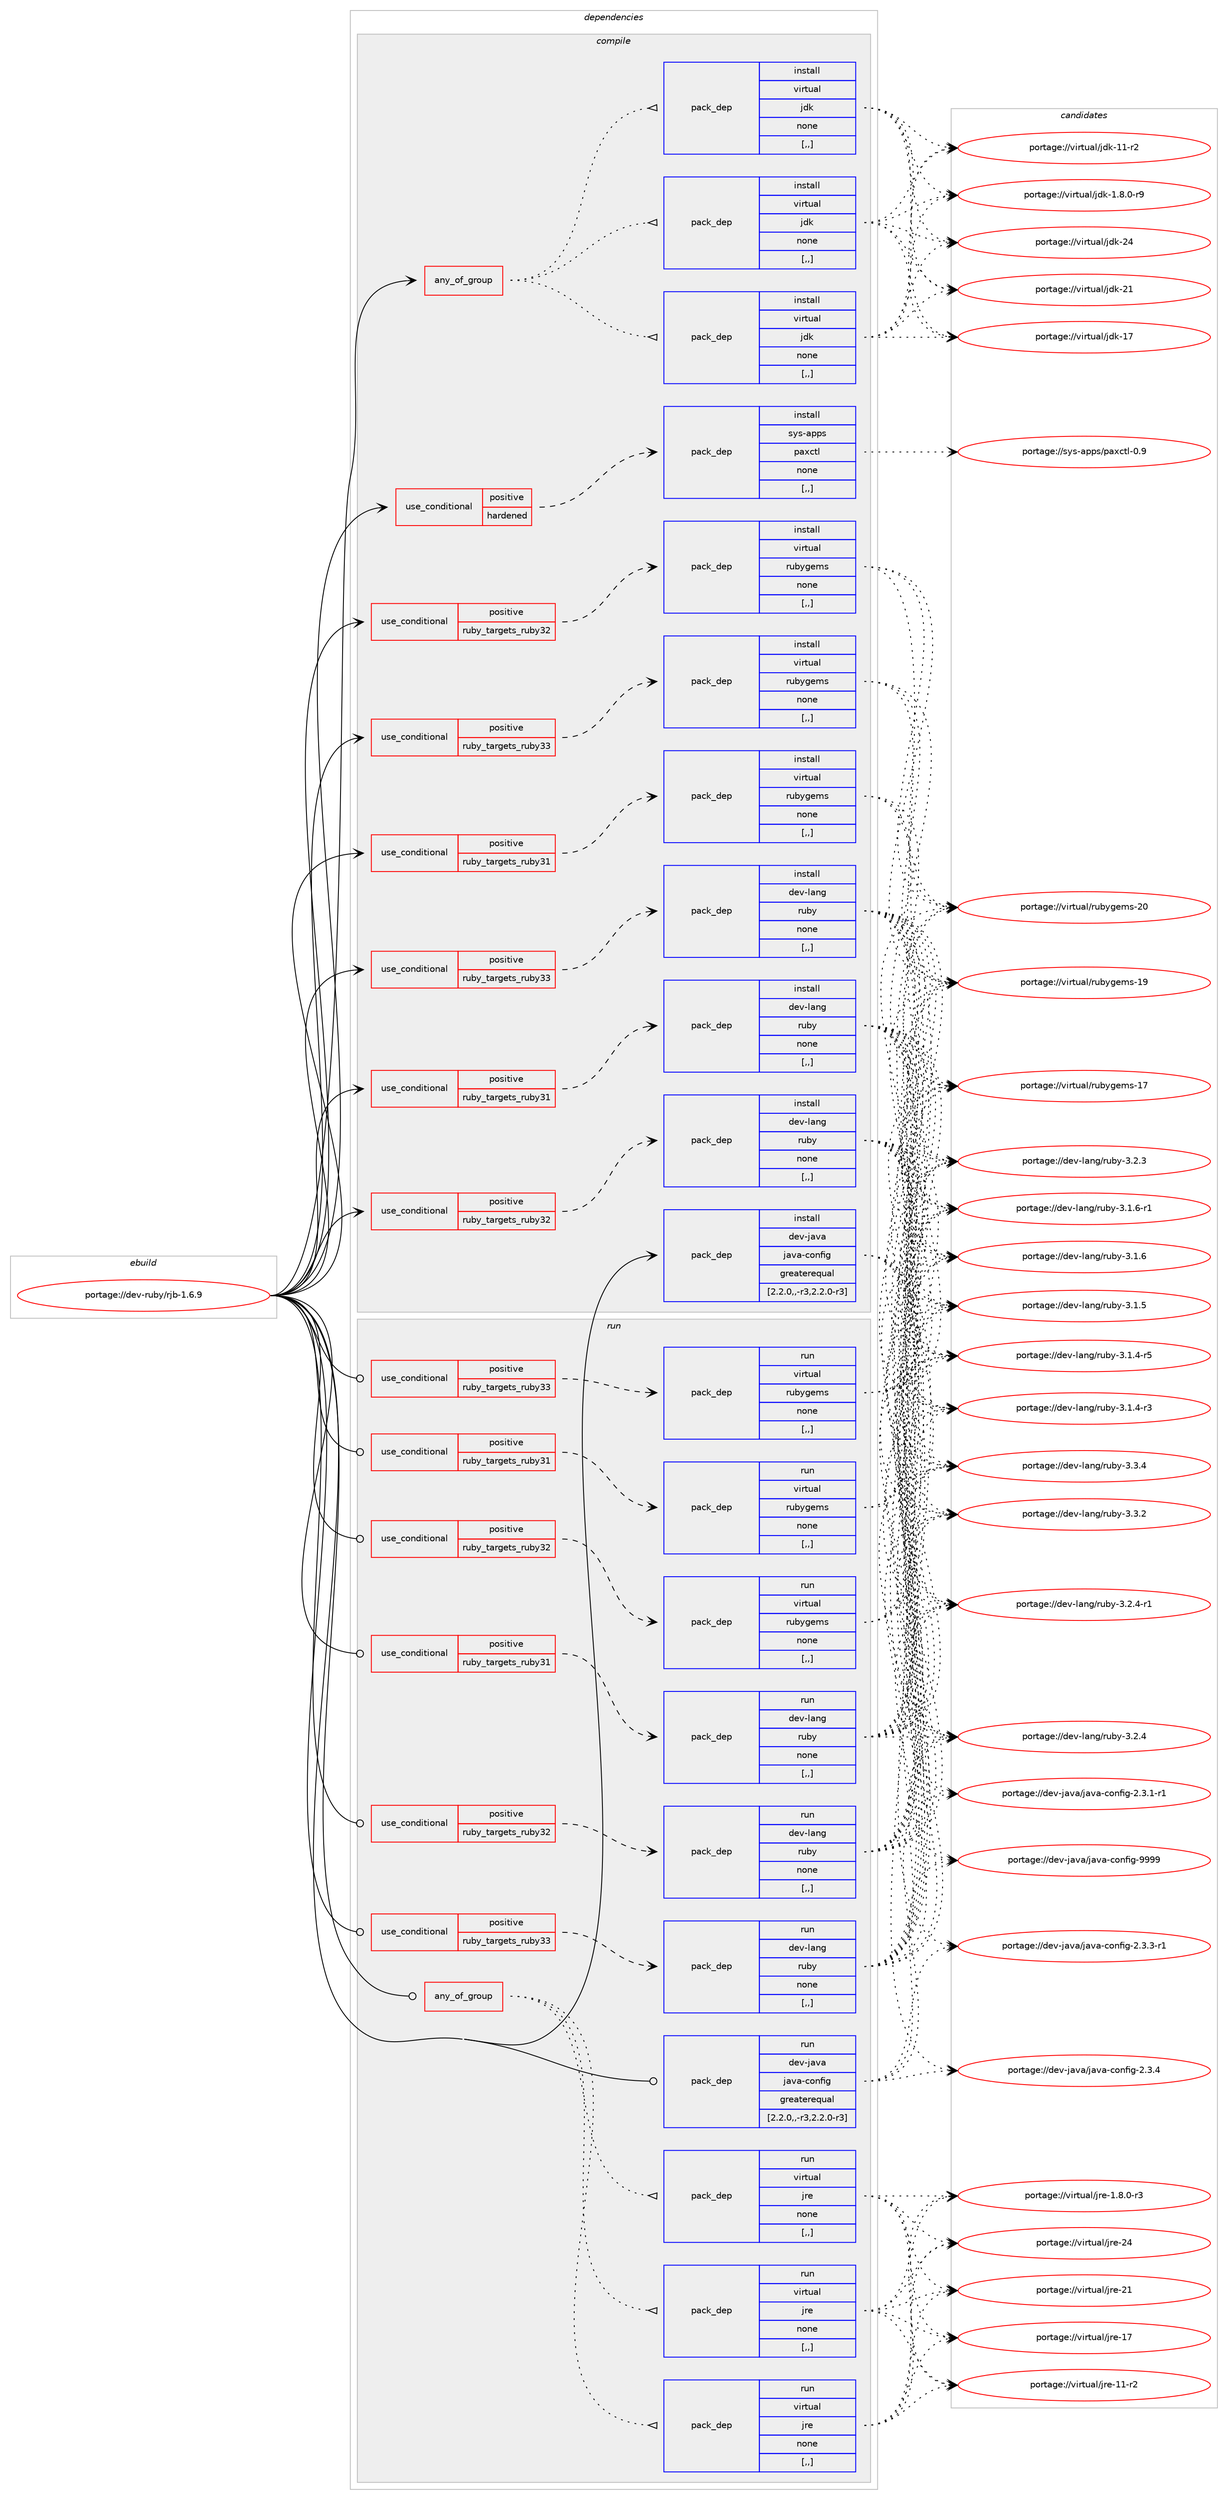 digraph prolog {

# *************
# Graph options
# *************

newrank=true;
concentrate=true;
compound=true;
graph [rankdir=LR,fontname=Helvetica,fontsize=10,ranksep=1.5];#, ranksep=2.5, nodesep=0.2];
edge  [arrowhead=vee];
node  [fontname=Helvetica,fontsize=10];

# **********
# The ebuild
# **********

subgraph cluster_leftcol {
color=gray;
label=<<i>ebuild</i>>;
id [label="portage://dev-ruby/rjb-1.6.9", color=red, width=4, href="../dev-ruby/rjb-1.6.9.svg"];
}

# ****************
# The dependencies
# ****************

subgraph cluster_midcol {
color=gray;
label=<<i>dependencies</i>>;
subgraph cluster_compile {
fillcolor="#eeeeee";
style=filled;
label=<<i>compile</i>>;
subgraph any1213 {
dependency199573 [label=<<TABLE BORDER="0" CELLBORDER="1" CELLSPACING="0" CELLPADDING="4"><TR><TD CELLPADDING="10">any_of_group</TD></TR></TABLE>>, shape=none, color=red];subgraph pack143314 {
dependency199574 [label=<<TABLE BORDER="0" CELLBORDER="1" CELLSPACING="0" CELLPADDING="4" WIDTH="220"><TR><TD ROWSPAN="6" CELLPADDING="30">pack_dep</TD></TR><TR><TD WIDTH="110">install</TD></TR><TR><TD>virtual</TD></TR><TR><TD>jdk</TD></TR><TR><TD>none</TD></TR><TR><TD>[,,]</TD></TR></TABLE>>, shape=none, color=blue];
}
dependency199573:e -> dependency199574:w [weight=20,style="dotted",arrowhead="oinv"];
subgraph pack143315 {
dependency199575 [label=<<TABLE BORDER="0" CELLBORDER="1" CELLSPACING="0" CELLPADDING="4" WIDTH="220"><TR><TD ROWSPAN="6" CELLPADDING="30">pack_dep</TD></TR><TR><TD WIDTH="110">install</TD></TR><TR><TD>virtual</TD></TR><TR><TD>jdk</TD></TR><TR><TD>none</TD></TR><TR><TD>[,,]</TD></TR></TABLE>>, shape=none, color=blue];
}
dependency199573:e -> dependency199575:w [weight=20,style="dotted",arrowhead="oinv"];
subgraph pack143316 {
dependency199576 [label=<<TABLE BORDER="0" CELLBORDER="1" CELLSPACING="0" CELLPADDING="4" WIDTH="220"><TR><TD ROWSPAN="6" CELLPADDING="30">pack_dep</TD></TR><TR><TD WIDTH="110">install</TD></TR><TR><TD>virtual</TD></TR><TR><TD>jdk</TD></TR><TR><TD>none</TD></TR><TR><TD>[,,]</TD></TR></TABLE>>, shape=none, color=blue];
}
dependency199573:e -> dependency199576:w [weight=20,style="dotted",arrowhead="oinv"];
}
id:e -> dependency199573:w [weight=20,style="solid",arrowhead="vee"];
subgraph cond54896 {
dependency199577 [label=<<TABLE BORDER="0" CELLBORDER="1" CELLSPACING="0" CELLPADDING="4"><TR><TD ROWSPAN="3" CELLPADDING="10">use_conditional</TD></TR><TR><TD>positive</TD></TR><TR><TD>hardened</TD></TR></TABLE>>, shape=none, color=red];
subgraph pack143317 {
dependency199578 [label=<<TABLE BORDER="0" CELLBORDER="1" CELLSPACING="0" CELLPADDING="4" WIDTH="220"><TR><TD ROWSPAN="6" CELLPADDING="30">pack_dep</TD></TR><TR><TD WIDTH="110">install</TD></TR><TR><TD>sys-apps</TD></TR><TR><TD>paxctl</TD></TR><TR><TD>none</TD></TR><TR><TD>[,,]</TD></TR></TABLE>>, shape=none, color=blue];
}
dependency199577:e -> dependency199578:w [weight=20,style="dashed",arrowhead="vee"];
}
id:e -> dependency199577:w [weight=20,style="solid",arrowhead="vee"];
subgraph cond54897 {
dependency199579 [label=<<TABLE BORDER="0" CELLBORDER="1" CELLSPACING="0" CELLPADDING="4"><TR><TD ROWSPAN="3" CELLPADDING="10">use_conditional</TD></TR><TR><TD>positive</TD></TR><TR><TD>ruby_targets_ruby31</TD></TR></TABLE>>, shape=none, color=red];
subgraph pack143318 {
dependency199580 [label=<<TABLE BORDER="0" CELLBORDER="1" CELLSPACING="0" CELLPADDING="4" WIDTH="220"><TR><TD ROWSPAN="6" CELLPADDING="30">pack_dep</TD></TR><TR><TD WIDTH="110">install</TD></TR><TR><TD>dev-lang</TD></TR><TR><TD>ruby</TD></TR><TR><TD>none</TD></TR><TR><TD>[,,]</TD></TR></TABLE>>, shape=none, color=blue];
}
dependency199579:e -> dependency199580:w [weight=20,style="dashed",arrowhead="vee"];
}
id:e -> dependency199579:w [weight=20,style="solid",arrowhead="vee"];
subgraph cond54898 {
dependency199581 [label=<<TABLE BORDER="0" CELLBORDER="1" CELLSPACING="0" CELLPADDING="4"><TR><TD ROWSPAN="3" CELLPADDING="10">use_conditional</TD></TR><TR><TD>positive</TD></TR><TR><TD>ruby_targets_ruby31</TD></TR></TABLE>>, shape=none, color=red];
subgraph pack143319 {
dependency199582 [label=<<TABLE BORDER="0" CELLBORDER="1" CELLSPACING="0" CELLPADDING="4" WIDTH="220"><TR><TD ROWSPAN="6" CELLPADDING="30">pack_dep</TD></TR><TR><TD WIDTH="110">install</TD></TR><TR><TD>virtual</TD></TR><TR><TD>rubygems</TD></TR><TR><TD>none</TD></TR><TR><TD>[,,]</TD></TR></TABLE>>, shape=none, color=blue];
}
dependency199581:e -> dependency199582:w [weight=20,style="dashed",arrowhead="vee"];
}
id:e -> dependency199581:w [weight=20,style="solid",arrowhead="vee"];
subgraph cond54899 {
dependency199583 [label=<<TABLE BORDER="0" CELLBORDER="1" CELLSPACING="0" CELLPADDING="4"><TR><TD ROWSPAN="3" CELLPADDING="10">use_conditional</TD></TR><TR><TD>positive</TD></TR><TR><TD>ruby_targets_ruby32</TD></TR></TABLE>>, shape=none, color=red];
subgraph pack143320 {
dependency199584 [label=<<TABLE BORDER="0" CELLBORDER="1" CELLSPACING="0" CELLPADDING="4" WIDTH="220"><TR><TD ROWSPAN="6" CELLPADDING="30">pack_dep</TD></TR><TR><TD WIDTH="110">install</TD></TR><TR><TD>dev-lang</TD></TR><TR><TD>ruby</TD></TR><TR><TD>none</TD></TR><TR><TD>[,,]</TD></TR></TABLE>>, shape=none, color=blue];
}
dependency199583:e -> dependency199584:w [weight=20,style="dashed",arrowhead="vee"];
}
id:e -> dependency199583:w [weight=20,style="solid",arrowhead="vee"];
subgraph cond54900 {
dependency199585 [label=<<TABLE BORDER="0" CELLBORDER="1" CELLSPACING="0" CELLPADDING="4"><TR><TD ROWSPAN="3" CELLPADDING="10">use_conditional</TD></TR><TR><TD>positive</TD></TR><TR><TD>ruby_targets_ruby32</TD></TR></TABLE>>, shape=none, color=red];
subgraph pack143321 {
dependency199586 [label=<<TABLE BORDER="0" CELLBORDER="1" CELLSPACING="0" CELLPADDING="4" WIDTH="220"><TR><TD ROWSPAN="6" CELLPADDING="30">pack_dep</TD></TR><TR><TD WIDTH="110">install</TD></TR><TR><TD>virtual</TD></TR><TR><TD>rubygems</TD></TR><TR><TD>none</TD></TR><TR><TD>[,,]</TD></TR></TABLE>>, shape=none, color=blue];
}
dependency199585:e -> dependency199586:w [weight=20,style="dashed",arrowhead="vee"];
}
id:e -> dependency199585:w [weight=20,style="solid",arrowhead="vee"];
subgraph cond54901 {
dependency199587 [label=<<TABLE BORDER="0" CELLBORDER="1" CELLSPACING="0" CELLPADDING="4"><TR><TD ROWSPAN="3" CELLPADDING="10">use_conditional</TD></TR><TR><TD>positive</TD></TR><TR><TD>ruby_targets_ruby33</TD></TR></TABLE>>, shape=none, color=red];
subgraph pack143322 {
dependency199588 [label=<<TABLE BORDER="0" CELLBORDER="1" CELLSPACING="0" CELLPADDING="4" WIDTH="220"><TR><TD ROWSPAN="6" CELLPADDING="30">pack_dep</TD></TR><TR><TD WIDTH="110">install</TD></TR><TR><TD>dev-lang</TD></TR><TR><TD>ruby</TD></TR><TR><TD>none</TD></TR><TR><TD>[,,]</TD></TR></TABLE>>, shape=none, color=blue];
}
dependency199587:e -> dependency199588:w [weight=20,style="dashed",arrowhead="vee"];
}
id:e -> dependency199587:w [weight=20,style="solid",arrowhead="vee"];
subgraph cond54902 {
dependency199589 [label=<<TABLE BORDER="0" CELLBORDER="1" CELLSPACING="0" CELLPADDING="4"><TR><TD ROWSPAN="3" CELLPADDING="10">use_conditional</TD></TR><TR><TD>positive</TD></TR><TR><TD>ruby_targets_ruby33</TD></TR></TABLE>>, shape=none, color=red];
subgraph pack143323 {
dependency199590 [label=<<TABLE BORDER="0" CELLBORDER="1" CELLSPACING="0" CELLPADDING="4" WIDTH="220"><TR><TD ROWSPAN="6" CELLPADDING="30">pack_dep</TD></TR><TR><TD WIDTH="110">install</TD></TR><TR><TD>virtual</TD></TR><TR><TD>rubygems</TD></TR><TR><TD>none</TD></TR><TR><TD>[,,]</TD></TR></TABLE>>, shape=none, color=blue];
}
dependency199589:e -> dependency199590:w [weight=20,style="dashed",arrowhead="vee"];
}
id:e -> dependency199589:w [weight=20,style="solid",arrowhead="vee"];
subgraph pack143324 {
dependency199591 [label=<<TABLE BORDER="0" CELLBORDER="1" CELLSPACING="0" CELLPADDING="4" WIDTH="220"><TR><TD ROWSPAN="6" CELLPADDING="30">pack_dep</TD></TR><TR><TD WIDTH="110">install</TD></TR><TR><TD>dev-java</TD></TR><TR><TD>java-config</TD></TR><TR><TD>greaterequal</TD></TR><TR><TD>[2.2.0,,-r3,2.2.0-r3]</TD></TR></TABLE>>, shape=none, color=blue];
}
id:e -> dependency199591:w [weight=20,style="solid",arrowhead="vee"];
}
subgraph cluster_compileandrun {
fillcolor="#eeeeee";
style=filled;
label=<<i>compile and run</i>>;
}
subgraph cluster_run {
fillcolor="#eeeeee";
style=filled;
label=<<i>run</i>>;
subgraph any1214 {
dependency199592 [label=<<TABLE BORDER="0" CELLBORDER="1" CELLSPACING="0" CELLPADDING="4"><TR><TD CELLPADDING="10">any_of_group</TD></TR></TABLE>>, shape=none, color=red];subgraph pack143325 {
dependency199593 [label=<<TABLE BORDER="0" CELLBORDER="1" CELLSPACING="0" CELLPADDING="4" WIDTH="220"><TR><TD ROWSPAN="6" CELLPADDING="30">pack_dep</TD></TR><TR><TD WIDTH="110">run</TD></TR><TR><TD>virtual</TD></TR><TR><TD>jre</TD></TR><TR><TD>none</TD></TR><TR><TD>[,,]</TD></TR></TABLE>>, shape=none, color=blue];
}
dependency199592:e -> dependency199593:w [weight=20,style="dotted",arrowhead="oinv"];
subgraph pack143326 {
dependency199594 [label=<<TABLE BORDER="0" CELLBORDER="1" CELLSPACING="0" CELLPADDING="4" WIDTH="220"><TR><TD ROWSPAN="6" CELLPADDING="30">pack_dep</TD></TR><TR><TD WIDTH="110">run</TD></TR><TR><TD>virtual</TD></TR><TR><TD>jre</TD></TR><TR><TD>none</TD></TR><TR><TD>[,,]</TD></TR></TABLE>>, shape=none, color=blue];
}
dependency199592:e -> dependency199594:w [weight=20,style="dotted",arrowhead="oinv"];
subgraph pack143327 {
dependency199595 [label=<<TABLE BORDER="0" CELLBORDER="1" CELLSPACING="0" CELLPADDING="4" WIDTH="220"><TR><TD ROWSPAN="6" CELLPADDING="30">pack_dep</TD></TR><TR><TD WIDTH="110">run</TD></TR><TR><TD>virtual</TD></TR><TR><TD>jre</TD></TR><TR><TD>none</TD></TR><TR><TD>[,,]</TD></TR></TABLE>>, shape=none, color=blue];
}
dependency199592:e -> dependency199595:w [weight=20,style="dotted",arrowhead="oinv"];
}
id:e -> dependency199592:w [weight=20,style="solid",arrowhead="odot"];
subgraph cond54903 {
dependency199596 [label=<<TABLE BORDER="0" CELLBORDER="1" CELLSPACING="0" CELLPADDING="4"><TR><TD ROWSPAN="3" CELLPADDING="10">use_conditional</TD></TR><TR><TD>positive</TD></TR><TR><TD>ruby_targets_ruby31</TD></TR></TABLE>>, shape=none, color=red];
subgraph pack143328 {
dependency199597 [label=<<TABLE BORDER="0" CELLBORDER="1" CELLSPACING="0" CELLPADDING="4" WIDTH="220"><TR><TD ROWSPAN="6" CELLPADDING="30">pack_dep</TD></TR><TR><TD WIDTH="110">run</TD></TR><TR><TD>dev-lang</TD></TR><TR><TD>ruby</TD></TR><TR><TD>none</TD></TR><TR><TD>[,,]</TD></TR></TABLE>>, shape=none, color=blue];
}
dependency199596:e -> dependency199597:w [weight=20,style="dashed",arrowhead="vee"];
}
id:e -> dependency199596:w [weight=20,style="solid",arrowhead="odot"];
subgraph cond54904 {
dependency199598 [label=<<TABLE BORDER="0" CELLBORDER="1" CELLSPACING="0" CELLPADDING="4"><TR><TD ROWSPAN="3" CELLPADDING="10">use_conditional</TD></TR><TR><TD>positive</TD></TR><TR><TD>ruby_targets_ruby31</TD></TR></TABLE>>, shape=none, color=red];
subgraph pack143329 {
dependency199599 [label=<<TABLE BORDER="0" CELLBORDER="1" CELLSPACING="0" CELLPADDING="4" WIDTH="220"><TR><TD ROWSPAN="6" CELLPADDING="30">pack_dep</TD></TR><TR><TD WIDTH="110">run</TD></TR><TR><TD>virtual</TD></TR><TR><TD>rubygems</TD></TR><TR><TD>none</TD></TR><TR><TD>[,,]</TD></TR></TABLE>>, shape=none, color=blue];
}
dependency199598:e -> dependency199599:w [weight=20,style="dashed",arrowhead="vee"];
}
id:e -> dependency199598:w [weight=20,style="solid",arrowhead="odot"];
subgraph cond54905 {
dependency199600 [label=<<TABLE BORDER="0" CELLBORDER="1" CELLSPACING="0" CELLPADDING="4"><TR><TD ROWSPAN="3" CELLPADDING="10">use_conditional</TD></TR><TR><TD>positive</TD></TR><TR><TD>ruby_targets_ruby32</TD></TR></TABLE>>, shape=none, color=red];
subgraph pack143330 {
dependency199601 [label=<<TABLE BORDER="0" CELLBORDER="1" CELLSPACING="0" CELLPADDING="4" WIDTH="220"><TR><TD ROWSPAN="6" CELLPADDING="30">pack_dep</TD></TR><TR><TD WIDTH="110">run</TD></TR><TR><TD>dev-lang</TD></TR><TR><TD>ruby</TD></TR><TR><TD>none</TD></TR><TR><TD>[,,]</TD></TR></TABLE>>, shape=none, color=blue];
}
dependency199600:e -> dependency199601:w [weight=20,style="dashed",arrowhead="vee"];
}
id:e -> dependency199600:w [weight=20,style="solid",arrowhead="odot"];
subgraph cond54906 {
dependency199602 [label=<<TABLE BORDER="0" CELLBORDER="1" CELLSPACING="0" CELLPADDING="4"><TR><TD ROWSPAN="3" CELLPADDING="10">use_conditional</TD></TR><TR><TD>positive</TD></TR><TR><TD>ruby_targets_ruby32</TD></TR></TABLE>>, shape=none, color=red];
subgraph pack143331 {
dependency199603 [label=<<TABLE BORDER="0" CELLBORDER="1" CELLSPACING="0" CELLPADDING="4" WIDTH="220"><TR><TD ROWSPAN="6" CELLPADDING="30">pack_dep</TD></TR><TR><TD WIDTH="110">run</TD></TR><TR><TD>virtual</TD></TR><TR><TD>rubygems</TD></TR><TR><TD>none</TD></TR><TR><TD>[,,]</TD></TR></TABLE>>, shape=none, color=blue];
}
dependency199602:e -> dependency199603:w [weight=20,style="dashed",arrowhead="vee"];
}
id:e -> dependency199602:w [weight=20,style="solid",arrowhead="odot"];
subgraph cond54907 {
dependency199604 [label=<<TABLE BORDER="0" CELLBORDER="1" CELLSPACING="0" CELLPADDING="4"><TR><TD ROWSPAN="3" CELLPADDING="10">use_conditional</TD></TR><TR><TD>positive</TD></TR><TR><TD>ruby_targets_ruby33</TD></TR></TABLE>>, shape=none, color=red];
subgraph pack143332 {
dependency199605 [label=<<TABLE BORDER="0" CELLBORDER="1" CELLSPACING="0" CELLPADDING="4" WIDTH="220"><TR><TD ROWSPAN="6" CELLPADDING="30">pack_dep</TD></TR><TR><TD WIDTH="110">run</TD></TR><TR><TD>dev-lang</TD></TR><TR><TD>ruby</TD></TR><TR><TD>none</TD></TR><TR><TD>[,,]</TD></TR></TABLE>>, shape=none, color=blue];
}
dependency199604:e -> dependency199605:w [weight=20,style="dashed",arrowhead="vee"];
}
id:e -> dependency199604:w [weight=20,style="solid",arrowhead="odot"];
subgraph cond54908 {
dependency199606 [label=<<TABLE BORDER="0" CELLBORDER="1" CELLSPACING="0" CELLPADDING="4"><TR><TD ROWSPAN="3" CELLPADDING="10">use_conditional</TD></TR><TR><TD>positive</TD></TR><TR><TD>ruby_targets_ruby33</TD></TR></TABLE>>, shape=none, color=red];
subgraph pack143333 {
dependency199607 [label=<<TABLE BORDER="0" CELLBORDER="1" CELLSPACING="0" CELLPADDING="4" WIDTH="220"><TR><TD ROWSPAN="6" CELLPADDING="30">pack_dep</TD></TR><TR><TD WIDTH="110">run</TD></TR><TR><TD>virtual</TD></TR><TR><TD>rubygems</TD></TR><TR><TD>none</TD></TR><TR><TD>[,,]</TD></TR></TABLE>>, shape=none, color=blue];
}
dependency199606:e -> dependency199607:w [weight=20,style="dashed",arrowhead="vee"];
}
id:e -> dependency199606:w [weight=20,style="solid",arrowhead="odot"];
subgraph pack143334 {
dependency199608 [label=<<TABLE BORDER="0" CELLBORDER="1" CELLSPACING="0" CELLPADDING="4" WIDTH="220"><TR><TD ROWSPAN="6" CELLPADDING="30">pack_dep</TD></TR><TR><TD WIDTH="110">run</TD></TR><TR><TD>dev-java</TD></TR><TR><TD>java-config</TD></TR><TR><TD>greaterequal</TD></TR><TR><TD>[2.2.0,,-r3,2.2.0-r3]</TD></TR></TABLE>>, shape=none, color=blue];
}
id:e -> dependency199608:w [weight=20,style="solid",arrowhead="odot"];
}
}

# **************
# The candidates
# **************

subgraph cluster_choices {
rank=same;
color=gray;
label=<<i>candidates</i>>;

subgraph choice143314 {
color=black;
nodesep=1;
choice1181051141161179710847106100107455052 [label="portage://virtual/jdk-24", color=red, width=4,href="../virtual/jdk-24.svg"];
choice1181051141161179710847106100107455049 [label="portage://virtual/jdk-21", color=red, width=4,href="../virtual/jdk-21.svg"];
choice1181051141161179710847106100107454955 [label="portage://virtual/jdk-17", color=red, width=4,href="../virtual/jdk-17.svg"];
choice11810511411611797108471061001074549494511450 [label="portage://virtual/jdk-11-r2", color=red, width=4,href="../virtual/jdk-11-r2.svg"];
choice11810511411611797108471061001074549465646484511457 [label="portage://virtual/jdk-1.8.0-r9", color=red, width=4,href="../virtual/jdk-1.8.0-r9.svg"];
dependency199574:e -> choice1181051141161179710847106100107455052:w [style=dotted,weight="100"];
dependency199574:e -> choice1181051141161179710847106100107455049:w [style=dotted,weight="100"];
dependency199574:e -> choice1181051141161179710847106100107454955:w [style=dotted,weight="100"];
dependency199574:e -> choice11810511411611797108471061001074549494511450:w [style=dotted,weight="100"];
dependency199574:e -> choice11810511411611797108471061001074549465646484511457:w [style=dotted,weight="100"];
}
subgraph choice143315 {
color=black;
nodesep=1;
choice1181051141161179710847106100107455052 [label="portage://virtual/jdk-24", color=red, width=4,href="../virtual/jdk-24.svg"];
choice1181051141161179710847106100107455049 [label="portage://virtual/jdk-21", color=red, width=4,href="../virtual/jdk-21.svg"];
choice1181051141161179710847106100107454955 [label="portage://virtual/jdk-17", color=red, width=4,href="../virtual/jdk-17.svg"];
choice11810511411611797108471061001074549494511450 [label="portage://virtual/jdk-11-r2", color=red, width=4,href="../virtual/jdk-11-r2.svg"];
choice11810511411611797108471061001074549465646484511457 [label="portage://virtual/jdk-1.8.0-r9", color=red, width=4,href="../virtual/jdk-1.8.0-r9.svg"];
dependency199575:e -> choice1181051141161179710847106100107455052:w [style=dotted,weight="100"];
dependency199575:e -> choice1181051141161179710847106100107455049:w [style=dotted,weight="100"];
dependency199575:e -> choice1181051141161179710847106100107454955:w [style=dotted,weight="100"];
dependency199575:e -> choice11810511411611797108471061001074549494511450:w [style=dotted,weight="100"];
dependency199575:e -> choice11810511411611797108471061001074549465646484511457:w [style=dotted,weight="100"];
}
subgraph choice143316 {
color=black;
nodesep=1;
choice1181051141161179710847106100107455052 [label="portage://virtual/jdk-24", color=red, width=4,href="../virtual/jdk-24.svg"];
choice1181051141161179710847106100107455049 [label="portage://virtual/jdk-21", color=red, width=4,href="../virtual/jdk-21.svg"];
choice1181051141161179710847106100107454955 [label="portage://virtual/jdk-17", color=red, width=4,href="../virtual/jdk-17.svg"];
choice11810511411611797108471061001074549494511450 [label="portage://virtual/jdk-11-r2", color=red, width=4,href="../virtual/jdk-11-r2.svg"];
choice11810511411611797108471061001074549465646484511457 [label="portage://virtual/jdk-1.8.0-r9", color=red, width=4,href="../virtual/jdk-1.8.0-r9.svg"];
dependency199576:e -> choice1181051141161179710847106100107455052:w [style=dotted,weight="100"];
dependency199576:e -> choice1181051141161179710847106100107455049:w [style=dotted,weight="100"];
dependency199576:e -> choice1181051141161179710847106100107454955:w [style=dotted,weight="100"];
dependency199576:e -> choice11810511411611797108471061001074549494511450:w [style=dotted,weight="100"];
dependency199576:e -> choice11810511411611797108471061001074549465646484511457:w [style=dotted,weight="100"];
}
subgraph choice143317 {
color=black;
nodesep=1;
choice115121115459711211211547112971209911610845484657 [label="portage://sys-apps/paxctl-0.9", color=red, width=4,href="../sys-apps/paxctl-0.9.svg"];
dependency199578:e -> choice115121115459711211211547112971209911610845484657:w [style=dotted,weight="100"];
}
subgraph choice143318 {
color=black;
nodesep=1;
choice10010111845108971101034711411798121455146514652 [label="portage://dev-lang/ruby-3.3.4", color=red, width=4,href="../dev-lang/ruby-3.3.4.svg"];
choice10010111845108971101034711411798121455146514650 [label="portage://dev-lang/ruby-3.3.2", color=red, width=4,href="../dev-lang/ruby-3.3.2.svg"];
choice100101118451089711010347114117981214551465046524511449 [label="portage://dev-lang/ruby-3.2.4-r1", color=red, width=4,href="../dev-lang/ruby-3.2.4-r1.svg"];
choice10010111845108971101034711411798121455146504652 [label="portage://dev-lang/ruby-3.2.4", color=red, width=4,href="../dev-lang/ruby-3.2.4.svg"];
choice10010111845108971101034711411798121455146504651 [label="portage://dev-lang/ruby-3.2.3", color=red, width=4,href="../dev-lang/ruby-3.2.3.svg"];
choice100101118451089711010347114117981214551464946544511449 [label="portage://dev-lang/ruby-3.1.6-r1", color=red, width=4,href="../dev-lang/ruby-3.1.6-r1.svg"];
choice10010111845108971101034711411798121455146494654 [label="portage://dev-lang/ruby-3.1.6", color=red, width=4,href="../dev-lang/ruby-3.1.6.svg"];
choice10010111845108971101034711411798121455146494653 [label="portage://dev-lang/ruby-3.1.5", color=red, width=4,href="../dev-lang/ruby-3.1.5.svg"];
choice100101118451089711010347114117981214551464946524511453 [label="portage://dev-lang/ruby-3.1.4-r5", color=red, width=4,href="../dev-lang/ruby-3.1.4-r5.svg"];
choice100101118451089711010347114117981214551464946524511451 [label="portage://dev-lang/ruby-3.1.4-r3", color=red, width=4,href="../dev-lang/ruby-3.1.4-r3.svg"];
dependency199580:e -> choice10010111845108971101034711411798121455146514652:w [style=dotted,weight="100"];
dependency199580:e -> choice10010111845108971101034711411798121455146514650:w [style=dotted,weight="100"];
dependency199580:e -> choice100101118451089711010347114117981214551465046524511449:w [style=dotted,weight="100"];
dependency199580:e -> choice10010111845108971101034711411798121455146504652:w [style=dotted,weight="100"];
dependency199580:e -> choice10010111845108971101034711411798121455146504651:w [style=dotted,weight="100"];
dependency199580:e -> choice100101118451089711010347114117981214551464946544511449:w [style=dotted,weight="100"];
dependency199580:e -> choice10010111845108971101034711411798121455146494654:w [style=dotted,weight="100"];
dependency199580:e -> choice10010111845108971101034711411798121455146494653:w [style=dotted,weight="100"];
dependency199580:e -> choice100101118451089711010347114117981214551464946524511453:w [style=dotted,weight="100"];
dependency199580:e -> choice100101118451089711010347114117981214551464946524511451:w [style=dotted,weight="100"];
}
subgraph choice143319 {
color=black;
nodesep=1;
choice118105114116117971084711411798121103101109115455048 [label="portage://virtual/rubygems-20", color=red, width=4,href="../virtual/rubygems-20.svg"];
choice118105114116117971084711411798121103101109115454957 [label="portage://virtual/rubygems-19", color=red, width=4,href="../virtual/rubygems-19.svg"];
choice118105114116117971084711411798121103101109115454955 [label="portage://virtual/rubygems-17", color=red, width=4,href="../virtual/rubygems-17.svg"];
dependency199582:e -> choice118105114116117971084711411798121103101109115455048:w [style=dotted,weight="100"];
dependency199582:e -> choice118105114116117971084711411798121103101109115454957:w [style=dotted,weight="100"];
dependency199582:e -> choice118105114116117971084711411798121103101109115454955:w [style=dotted,weight="100"];
}
subgraph choice143320 {
color=black;
nodesep=1;
choice10010111845108971101034711411798121455146514652 [label="portage://dev-lang/ruby-3.3.4", color=red, width=4,href="../dev-lang/ruby-3.3.4.svg"];
choice10010111845108971101034711411798121455146514650 [label="portage://dev-lang/ruby-3.3.2", color=red, width=4,href="../dev-lang/ruby-3.3.2.svg"];
choice100101118451089711010347114117981214551465046524511449 [label="portage://dev-lang/ruby-3.2.4-r1", color=red, width=4,href="../dev-lang/ruby-3.2.4-r1.svg"];
choice10010111845108971101034711411798121455146504652 [label="portage://dev-lang/ruby-3.2.4", color=red, width=4,href="../dev-lang/ruby-3.2.4.svg"];
choice10010111845108971101034711411798121455146504651 [label="portage://dev-lang/ruby-3.2.3", color=red, width=4,href="../dev-lang/ruby-3.2.3.svg"];
choice100101118451089711010347114117981214551464946544511449 [label="portage://dev-lang/ruby-3.1.6-r1", color=red, width=4,href="../dev-lang/ruby-3.1.6-r1.svg"];
choice10010111845108971101034711411798121455146494654 [label="portage://dev-lang/ruby-3.1.6", color=red, width=4,href="../dev-lang/ruby-3.1.6.svg"];
choice10010111845108971101034711411798121455146494653 [label="portage://dev-lang/ruby-3.1.5", color=red, width=4,href="../dev-lang/ruby-3.1.5.svg"];
choice100101118451089711010347114117981214551464946524511453 [label="portage://dev-lang/ruby-3.1.4-r5", color=red, width=4,href="../dev-lang/ruby-3.1.4-r5.svg"];
choice100101118451089711010347114117981214551464946524511451 [label="portage://dev-lang/ruby-3.1.4-r3", color=red, width=4,href="../dev-lang/ruby-3.1.4-r3.svg"];
dependency199584:e -> choice10010111845108971101034711411798121455146514652:w [style=dotted,weight="100"];
dependency199584:e -> choice10010111845108971101034711411798121455146514650:w [style=dotted,weight="100"];
dependency199584:e -> choice100101118451089711010347114117981214551465046524511449:w [style=dotted,weight="100"];
dependency199584:e -> choice10010111845108971101034711411798121455146504652:w [style=dotted,weight="100"];
dependency199584:e -> choice10010111845108971101034711411798121455146504651:w [style=dotted,weight="100"];
dependency199584:e -> choice100101118451089711010347114117981214551464946544511449:w [style=dotted,weight="100"];
dependency199584:e -> choice10010111845108971101034711411798121455146494654:w [style=dotted,weight="100"];
dependency199584:e -> choice10010111845108971101034711411798121455146494653:w [style=dotted,weight="100"];
dependency199584:e -> choice100101118451089711010347114117981214551464946524511453:w [style=dotted,weight="100"];
dependency199584:e -> choice100101118451089711010347114117981214551464946524511451:w [style=dotted,weight="100"];
}
subgraph choice143321 {
color=black;
nodesep=1;
choice118105114116117971084711411798121103101109115455048 [label="portage://virtual/rubygems-20", color=red, width=4,href="../virtual/rubygems-20.svg"];
choice118105114116117971084711411798121103101109115454957 [label="portage://virtual/rubygems-19", color=red, width=4,href="../virtual/rubygems-19.svg"];
choice118105114116117971084711411798121103101109115454955 [label="portage://virtual/rubygems-17", color=red, width=4,href="../virtual/rubygems-17.svg"];
dependency199586:e -> choice118105114116117971084711411798121103101109115455048:w [style=dotted,weight="100"];
dependency199586:e -> choice118105114116117971084711411798121103101109115454957:w [style=dotted,weight="100"];
dependency199586:e -> choice118105114116117971084711411798121103101109115454955:w [style=dotted,weight="100"];
}
subgraph choice143322 {
color=black;
nodesep=1;
choice10010111845108971101034711411798121455146514652 [label="portage://dev-lang/ruby-3.3.4", color=red, width=4,href="../dev-lang/ruby-3.3.4.svg"];
choice10010111845108971101034711411798121455146514650 [label="portage://dev-lang/ruby-3.3.2", color=red, width=4,href="../dev-lang/ruby-3.3.2.svg"];
choice100101118451089711010347114117981214551465046524511449 [label="portage://dev-lang/ruby-3.2.4-r1", color=red, width=4,href="../dev-lang/ruby-3.2.4-r1.svg"];
choice10010111845108971101034711411798121455146504652 [label="portage://dev-lang/ruby-3.2.4", color=red, width=4,href="../dev-lang/ruby-3.2.4.svg"];
choice10010111845108971101034711411798121455146504651 [label="portage://dev-lang/ruby-3.2.3", color=red, width=4,href="../dev-lang/ruby-3.2.3.svg"];
choice100101118451089711010347114117981214551464946544511449 [label="portage://dev-lang/ruby-3.1.6-r1", color=red, width=4,href="../dev-lang/ruby-3.1.6-r1.svg"];
choice10010111845108971101034711411798121455146494654 [label="portage://dev-lang/ruby-3.1.6", color=red, width=4,href="../dev-lang/ruby-3.1.6.svg"];
choice10010111845108971101034711411798121455146494653 [label="portage://dev-lang/ruby-3.1.5", color=red, width=4,href="../dev-lang/ruby-3.1.5.svg"];
choice100101118451089711010347114117981214551464946524511453 [label="portage://dev-lang/ruby-3.1.4-r5", color=red, width=4,href="../dev-lang/ruby-3.1.4-r5.svg"];
choice100101118451089711010347114117981214551464946524511451 [label="portage://dev-lang/ruby-3.1.4-r3", color=red, width=4,href="../dev-lang/ruby-3.1.4-r3.svg"];
dependency199588:e -> choice10010111845108971101034711411798121455146514652:w [style=dotted,weight="100"];
dependency199588:e -> choice10010111845108971101034711411798121455146514650:w [style=dotted,weight="100"];
dependency199588:e -> choice100101118451089711010347114117981214551465046524511449:w [style=dotted,weight="100"];
dependency199588:e -> choice10010111845108971101034711411798121455146504652:w [style=dotted,weight="100"];
dependency199588:e -> choice10010111845108971101034711411798121455146504651:w [style=dotted,weight="100"];
dependency199588:e -> choice100101118451089711010347114117981214551464946544511449:w [style=dotted,weight="100"];
dependency199588:e -> choice10010111845108971101034711411798121455146494654:w [style=dotted,weight="100"];
dependency199588:e -> choice10010111845108971101034711411798121455146494653:w [style=dotted,weight="100"];
dependency199588:e -> choice100101118451089711010347114117981214551464946524511453:w [style=dotted,weight="100"];
dependency199588:e -> choice100101118451089711010347114117981214551464946524511451:w [style=dotted,weight="100"];
}
subgraph choice143323 {
color=black;
nodesep=1;
choice118105114116117971084711411798121103101109115455048 [label="portage://virtual/rubygems-20", color=red, width=4,href="../virtual/rubygems-20.svg"];
choice118105114116117971084711411798121103101109115454957 [label="portage://virtual/rubygems-19", color=red, width=4,href="../virtual/rubygems-19.svg"];
choice118105114116117971084711411798121103101109115454955 [label="portage://virtual/rubygems-17", color=red, width=4,href="../virtual/rubygems-17.svg"];
dependency199590:e -> choice118105114116117971084711411798121103101109115455048:w [style=dotted,weight="100"];
dependency199590:e -> choice118105114116117971084711411798121103101109115454957:w [style=dotted,weight="100"];
dependency199590:e -> choice118105114116117971084711411798121103101109115454955:w [style=dotted,weight="100"];
}
subgraph choice143324 {
color=black;
nodesep=1;
choice10010111845106971189747106971189745991111101021051034557575757 [label="portage://dev-java/java-config-9999", color=red, width=4,href="../dev-java/java-config-9999.svg"];
choice1001011184510697118974710697118974599111110102105103455046514652 [label="portage://dev-java/java-config-2.3.4", color=red, width=4,href="../dev-java/java-config-2.3.4.svg"];
choice10010111845106971189747106971189745991111101021051034550465146514511449 [label="portage://dev-java/java-config-2.3.3-r1", color=red, width=4,href="../dev-java/java-config-2.3.3-r1.svg"];
choice10010111845106971189747106971189745991111101021051034550465146494511449 [label="portage://dev-java/java-config-2.3.1-r1", color=red, width=4,href="../dev-java/java-config-2.3.1-r1.svg"];
dependency199591:e -> choice10010111845106971189747106971189745991111101021051034557575757:w [style=dotted,weight="100"];
dependency199591:e -> choice1001011184510697118974710697118974599111110102105103455046514652:w [style=dotted,weight="100"];
dependency199591:e -> choice10010111845106971189747106971189745991111101021051034550465146514511449:w [style=dotted,weight="100"];
dependency199591:e -> choice10010111845106971189747106971189745991111101021051034550465146494511449:w [style=dotted,weight="100"];
}
subgraph choice143325 {
color=black;
nodesep=1;
choice1181051141161179710847106114101455052 [label="portage://virtual/jre-24", color=red, width=4,href="../virtual/jre-24.svg"];
choice1181051141161179710847106114101455049 [label="portage://virtual/jre-21", color=red, width=4,href="../virtual/jre-21.svg"];
choice1181051141161179710847106114101454955 [label="portage://virtual/jre-17", color=red, width=4,href="../virtual/jre-17.svg"];
choice11810511411611797108471061141014549494511450 [label="portage://virtual/jre-11-r2", color=red, width=4,href="../virtual/jre-11-r2.svg"];
choice11810511411611797108471061141014549465646484511451 [label="portage://virtual/jre-1.8.0-r3", color=red, width=4,href="../virtual/jre-1.8.0-r3.svg"];
dependency199593:e -> choice1181051141161179710847106114101455052:w [style=dotted,weight="100"];
dependency199593:e -> choice1181051141161179710847106114101455049:w [style=dotted,weight="100"];
dependency199593:e -> choice1181051141161179710847106114101454955:w [style=dotted,weight="100"];
dependency199593:e -> choice11810511411611797108471061141014549494511450:w [style=dotted,weight="100"];
dependency199593:e -> choice11810511411611797108471061141014549465646484511451:w [style=dotted,weight="100"];
}
subgraph choice143326 {
color=black;
nodesep=1;
choice1181051141161179710847106114101455052 [label="portage://virtual/jre-24", color=red, width=4,href="../virtual/jre-24.svg"];
choice1181051141161179710847106114101455049 [label="portage://virtual/jre-21", color=red, width=4,href="../virtual/jre-21.svg"];
choice1181051141161179710847106114101454955 [label="portage://virtual/jre-17", color=red, width=4,href="../virtual/jre-17.svg"];
choice11810511411611797108471061141014549494511450 [label="portage://virtual/jre-11-r2", color=red, width=4,href="../virtual/jre-11-r2.svg"];
choice11810511411611797108471061141014549465646484511451 [label="portage://virtual/jre-1.8.0-r3", color=red, width=4,href="../virtual/jre-1.8.0-r3.svg"];
dependency199594:e -> choice1181051141161179710847106114101455052:w [style=dotted,weight="100"];
dependency199594:e -> choice1181051141161179710847106114101455049:w [style=dotted,weight="100"];
dependency199594:e -> choice1181051141161179710847106114101454955:w [style=dotted,weight="100"];
dependency199594:e -> choice11810511411611797108471061141014549494511450:w [style=dotted,weight="100"];
dependency199594:e -> choice11810511411611797108471061141014549465646484511451:w [style=dotted,weight="100"];
}
subgraph choice143327 {
color=black;
nodesep=1;
choice1181051141161179710847106114101455052 [label="portage://virtual/jre-24", color=red, width=4,href="../virtual/jre-24.svg"];
choice1181051141161179710847106114101455049 [label="portage://virtual/jre-21", color=red, width=4,href="../virtual/jre-21.svg"];
choice1181051141161179710847106114101454955 [label="portage://virtual/jre-17", color=red, width=4,href="../virtual/jre-17.svg"];
choice11810511411611797108471061141014549494511450 [label="portage://virtual/jre-11-r2", color=red, width=4,href="../virtual/jre-11-r2.svg"];
choice11810511411611797108471061141014549465646484511451 [label="portage://virtual/jre-1.8.0-r3", color=red, width=4,href="../virtual/jre-1.8.0-r3.svg"];
dependency199595:e -> choice1181051141161179710847106114101455052:w [style=dotted,weight="100"];
dependency199595:e -> choice1181051141161179710847106114101455049:w [style=dotted,weight="100"];
dependency199595:e -> choice1181051141161179710847106114101454955:w [style=dotted,weight="100"];
dependency199595:e -> choice11810511411611797108471061141014549494511450:w [style=dotted,weight="100"];
dependency199595:e -> choice11810511411611797108471061141014549465646484511451:w [style=dotted,weight="100"];
}
subgraph choice143328 {
color=black;
nodesep=1;
choice10010111845108971101034711411798121455146514652 [label="portage://dev-lang/ruby-3.3.4", color=red, width=4,href="../dev-lang/ruby-3.3.4.svg"];
choice10010111845108971101034711411798121455146514650 [label="portage://dev-lang/ruby-3.3.2", color=red, width=4,href="../dev-lang/ruby-3.3.2.svg"];
choice100101118451089711010347114117981214551465046524511449 [label="portage://dev-lang/ruby-3.2.4-r1", color=red, width=4,href="../dev-lang/ruby-3.2.4-r1.svg"];
choice10010111845108971101034711411798121455146504652 [label="portage://dev-lang/ruby-3.2.4", color=red, width=4,href="../dev-lang/ruby-3.2.4.svg"];
choice10010111845108971101034711411798121455146504651 [label="portage://dev-lang/ruby-3.2.3", color=red, width=4,href="../dev-lang/ruby-3.2.3.svg"];
choice100101118451089711010347114117981214551464946544511449 [label="portage://dev-lang/ruby-3.1.6-r1", color=red, width=4,href="../dev-lang/ruby-3.1.6-r1.svg"];
choice10010111845108971101034711411798121455146494654 [label="portage://dev-lang/ruby-3.1.6", color=red, width=4,href="../dev-lang/ruby-3.1.6.svg"];
choice10010111845108971101034711411798121455146494653 [label="portage://dev-lang/ruby-3.1.5", color=red, width=4,href="../dev-lang/ruby-3.1.5.svg"];
choice100101118451089711010347114117981214551464946524511453 [label="portage://dev-lang/ruby-3.1.4-r5", color=red, width=4,href="../dev-lang/ruby-3.1.4-r5.svg"];
choice100101118451089711010347114117981214551464946524511451 [label="portage://dev-lang/ruby-3.1.4-r3", color=red, width=4,href="../dev-lang/ruby-3.1.4-r3.svg"];
dependency199597:e -> choice10010111845108971101034711411798121455146514652:w [style=dotted,weight="100"];
dependency199597:e -> choice10010111845108971101034711411798121455146514650:w [style=dotted,weight="100"];
dependency199597:e -> choice100101118451089711010347114117981214551465046524511449:w [style=dotted,weight="100"];
dependency199597:e -> choice10010111845108971101034711411798121455146504652:w [style=dotted,weight="100"];
dependency199597:e -> choice10010111845108971101034711411798121455146504651:w [style=dotted,weight="100"];
dependency199597:e -> choice100101118451089711010347114117981214551464946544511449:w [style=dotted,weight="100"];
dependency199597:e -> choice10010111845108971101034711411798121455146494654:w [style=dotted,weight="100"];
dependency199597:e -> choice10010111845108971101034711411798121455146494653:w [style=dotted,weight="100"];
dependency199597:e -> choice100101118451089711010347114117981214551464946524511453:w [style=dotted,weight="100"];
dependency199597:e -> choice100101118451089711010347114117981214551464946524511451:w [style=dotted,weight="100"];
}
subgraph choice143329 {
color=black;
nodesep=1;
choice118105114116117971084711411798121103101109115455048 [label="portage://virtual/rubygems-20", color=red, width=4,href="../virtual/rubygems-20.svg"];
choice118105114116117971084711411798121103101109115454957 [label="portage://virtual/rubygems-19", color=red, width=4,href="../virtual/rubygems-19.svg"];
choice118105114116117971084711411798121103101109115454955 [label="portage://virtual/rubygems-17", color=red, width=4,href="../virtual/rubygems-17.svg"];
dependency199599:e -> choice118105114116117971084711411798121103101109115455048:w [style=dotted,weight="100"];
dependency199599:e -> choice118105114116117971084711411798121103101109115454957:w [style=dotted,weight="100"];
dependency199599:e -> choice118105114116117971084711411798121103101109115454955:w [style=dotted,weight="100"];
}
subgraph choice143330 {
color=black;
nodesep=1;
choice10010111845108971101034711411798121455146514652 [label="portage://dev-lang/ruby-3.3.4", color=red, width=4,href="../dev-lang/ruby-3.3.4.svg"];
choice10010111845108971101034711411798121455146514650 [label="portage://dev-lang/ruby-3.3.2", color=red, width=4,href="../dev-lang/ruby-3.3.2.svg"];
choice100101118451089711010347114117981214551465046524511449 [label="portage://dev-lang/ruby-3.2.4-r1", color=red, width=4,href="../dev-lang/ruby-3.2.4-r1.svg"];
choice10010111845108971101034711411798121455146504652 [label="portage://dev-lang/ruby-3.2.4", color=red, width=4,href="../dev-lang/ruby-3.2.4.svg"];
choice10010111845108971101034711411798121455146504651 [label="portage://dev-lang/ruby-3.2.3", color=red, width=4,href="../dev-lang/ruby-3.2.3.svg"];
choice100101118451089711010347114117981214551464946544511449 [label="portage://dev-lang/ruby-3.1.6-r1", color=red, width=4,href="../dev-lang/ruby-3.1.6-r1.svg"];
choice10010111845108971101034711411798121455146494654 [label="portage://dev-lang/ruby-3.1.6", color=red, width=4,href="../dev-lang/ruby-3.1.6.svg"];
choice10010111845108971101034711411798121455146494653 [label="portage://dev-lang/ruby-3.1.5", color=red, width=4,href="../dev-lang/ruby-3.1.5.svg"];
choice100101118451089711010347114117981214551464946524511453 [label="portage://dev-lang/ruby-3.1.4-r5", color=red, width=4,href="../dev-lang/ruby-3.1.4-r5.svg"];
choice100101118451089711010347114117981214551464946524511451 [label="portage://dev-lang/ruby-3.1.4-r3", color=red, width=4,href="../dev-lang/ruby-3.1.4-r3.svg"];
dependency199601:e -> choice10010111845108971101034711411798121455146514652:w [style=dotted,weight="100"];
dependency199601:e -> choice10010111845108971101034711411798121455146514650:w [style=dotted,weight="100"];
dependency199601:e -> choice100101118451089711010347114117981214551465046524511449:w [style=dotted,weight="100"];
dependency199601:e -> choice10010111845108971101034711411798121455146504652:w [style=dotted,weight="100"];
dependency199601:e -> choice10010111845108971101034711411798121455146504651:w [style=dotted,weight="100"];
dependency199601:e -> choice100101118451089711010347114117981214551464946544511449:w [style=dotted,weight="100"];
dependency199601:e -> choice10010111845108971101034711411798121455146494654:w [style=dotted,weight="100"];
dependency199601:e -> choice10010111845108971101034711411798121455146494653:w [style=dotted,weight="100"];
dependency199601:e -> choice100101118451089711010347114117981214551464946524511453:w [style=dotted,weight="100"];
dependency199601:e -> choice100101118451089711010347114117981214551464946524511451:w [style=dotted,weight="100"];
}
subgraph choice143331 {
color=black;
nodesep=1;
choice118105114116117971084711411798121103101109115455048 [label="portage://virtual/rubygems-20", color=red, width=4,href="../virtual/rubygems-20.svg"];
choice118105114116117971084711411798121103101109115454957 [label="portage://virtual/rubygems-19", color=red, width=4,href="../virtual/rubygems-19.svg"];
choice118105114116117971084711411798121103101109115454955 [label="portage://virtual/rubygems-17", color=red, width=4,href="../virtual/rubygems-17.svg"];
dependency199603:e -> choice118105114116117971084711411798121103101109115455048:w [style=dotted,weight="100"];
dependency199603:e -> choice118105114116117971084711411798121103101109115454957:w [style=dotted,weight="100"];
dependency199603:e -> choice118105114116117971084711411798121103101109115454955:w [style=dotted,weight="100"];
}
subgraph choice143332 {
color=black;
nodesep=1;
choice10010111845108971101034711411798121455146514652 [label="portage://dev-lang/ruby-3.3.4", color=red, width=4,href="../dev-lang/ruby-3.3.4.svg"];
choice10010111845108971101034711411798121455146514650 [label="portage://dev-lang/ruby-3.3.2", color=red, width=4,href="../dev-lang/ruby-3.3.2.svg"];
choice100101118451089711010347114117981214551465046524511449 [label="portage://dev-lang/ruby-3.2.4-r1", color=red, width=4,href="../dev-lang/ruby-3.2.4-r1.svg"];
choice10010111845108971101034711411798121455146504652 [label="portage://dev-lang/ruby-3.2.4", color=red, width=4,href="../dev-lang/ruby-3.2.4.svg"];
choice10010111845108971101034711411798121455146504651 [label="portage://dev-lang/ruby-3.2.3", color=red, width=4,href="../dev-lang/ruby-3.2.3.svg"];
choice100101118451089711010347114117981214551464946544511449 [label="portage://dev-lang/ruby-3.1.6-r1", color=red, width=4,href="../dev-lang/ruby-3.1.6-r1.svg"];
choice10010111845108971101034711411798121455146494654 [label="portage://dev-lang/ruby-3.1.6", color=red, width=4,href="../dev-lang/ruby-3.1.6.svg"];
choice10010111845108971101034711411798121455146494653 [label="portage://dev-lang/ruby-3.1.5", color=red, width=4,href="../dev-lang/ruby-3.1.5.svg"];
choice100101118451089711010347114117981214551464946524511453 [label="portage://dev-lang/ruby-3.1.4-r5", color=red, width=4,href="../dev-lang/ruby-3.1.4-r5.svg"];
choice100101118451089711010347114117981214551464946524511451 [label="portage://dev-lang/ruby-3.1.4-r3", color=red, width=4,href="../dev-lang/ruby-3.1.4-r3.svg"];
dependency199605:e -> choice10010111845108971101034711411798121455146514652:w [style=dotted,weight="100"];
dependency199605:e -> choice10010111845108971101034711411798121455146514650:w [style=dotted,weight="100"];
dependency199605:e -> choice100101118451089711010347114117981214551465046524511449:w [style=dotted,weight="100"];
dependency199605:e -> choice10010111845108971101034711411798121455146504652:w [style=dotted,weight="100"];
dependency199605:e -> choice10010111845108971101034711411798121455146504651:w [style=dotted,weight="100"];
dependency199605:e -> choice100101118451089711010347114117981214551464946544511449:w [style=dotted,weight="100"];
dependency199605:e -> choice10010111845108971101034711411798121455146494654:w [style=dotted,weight="100"];
dependency199605:e -> choice10010111845108971101034711411798121455146494653:w [style=dotted,weight="100"];
dependency199605:e -> choice100101118451089711010347114117981214551464946524511453:w [style=dotted,weight="100"];
dependency199605:e -> choice100101118451089711010347114117981214551464946524511451:w [style=dotted,weight="100"];
}
subgraph choice143333 {
color=black;
nodesep=1;
choice118105114116117971084711411798121103101109115455048 [label="portage://virtual/rubygems-20", color=red, width=4,href="../virtual/rubygems-20.svg"];
choice118105114116117971084711411798121103101109115454957 [label="portage://virtual/rubygems-19", color=red, width=4,href="../virtual/rubygems-19.svg"];
choice118105114116117971084711411798121103101109115454955 [label="portage://virtual/rubygems-17", color=red, width=4,href="../virtual/rubygems-17.svg"];
dependency199607:e -> choice118105114116117971084711411798121103101109115455048:w [style=dotted,weight="100"];
dependency199607:e -> choice118105114116117971084711411798121103101109115454957:w [style=dotted,weight="100"];
dependency199607:e -> choice118105114116117971084711411798121103101109115454955:w [style=dotted,weight="100"];
}
subgraph choice143334 {
color=black;
nodesep=1;
choice10010111845106971189747106971189745991111101021051034557575757 [label="portage://dev-java/java-config-9999", color=red, width=4,href="../dev-java/java-config-9999.svg"];
choice1001011184510697118974710697118974599111110102105103455046514652 [label="portage://dev-java/java-config-2.3.4", color=red, width=4,href="../dev-java/java-config-2.3.4.svg"];
choice10010111845106971189747106971189745991111101021051034550465146514511449 [label="portage://dev-java/java-config-2.3.3-r1", color=red, width=4,href="../dev-java/java-config-2.3.3-r1.svg"];
choice10010111845106971189747106971189745991111101021051034550465146494511449 [label="portage://dev-java/java-config-2.3.1-r1", color=red, width=4,href="../dev-java/java-config-2.3.1-r1.svg"];
dependency199608:e -> choice10010111845106971189747106971189745991111101021051034557575757:w [style=dotted,weight="100"];
dependency199608:e -> choice1001011184510697118974710697118974599111110102105103455046514652:w [style=dotted,weight="100"];
dependency199608:e -> choice10010111845106971189747106971189745991111101021051034550465146514511449:w [style=dotted,weight="100"];
dependency199608:e -> choice10010111845106971189747106971189745991111101021051034550465146494511449:w [style=dotted,weight="100"];
}
}

}
